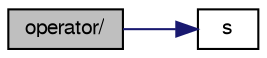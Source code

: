 digraph "operator/"
{
  bgcolor="transparent";
  edge [fontname="FreeSans",fontsize="10",labelfontname="FreeSans",labelfontsize="10"];
  node [fontname="FreeSans",fontsize="10",shape=record];
  rankdir="LR";
  Node116519 [label="operator/",height=0.2,width=0.4,color="black", fillcolor="grey75", style="filled", fontcolor="black"];
  Node116519 -> Node116520 [color="midnightblue",fontsize="10",style="solid",fontname="FreeSans"];
  Node116520 [label="s",height=0.2,width=0.4,color="black",URL="$a18905.html#abb9c4233033fad2ad0206cd4adad3b9f"];
}
